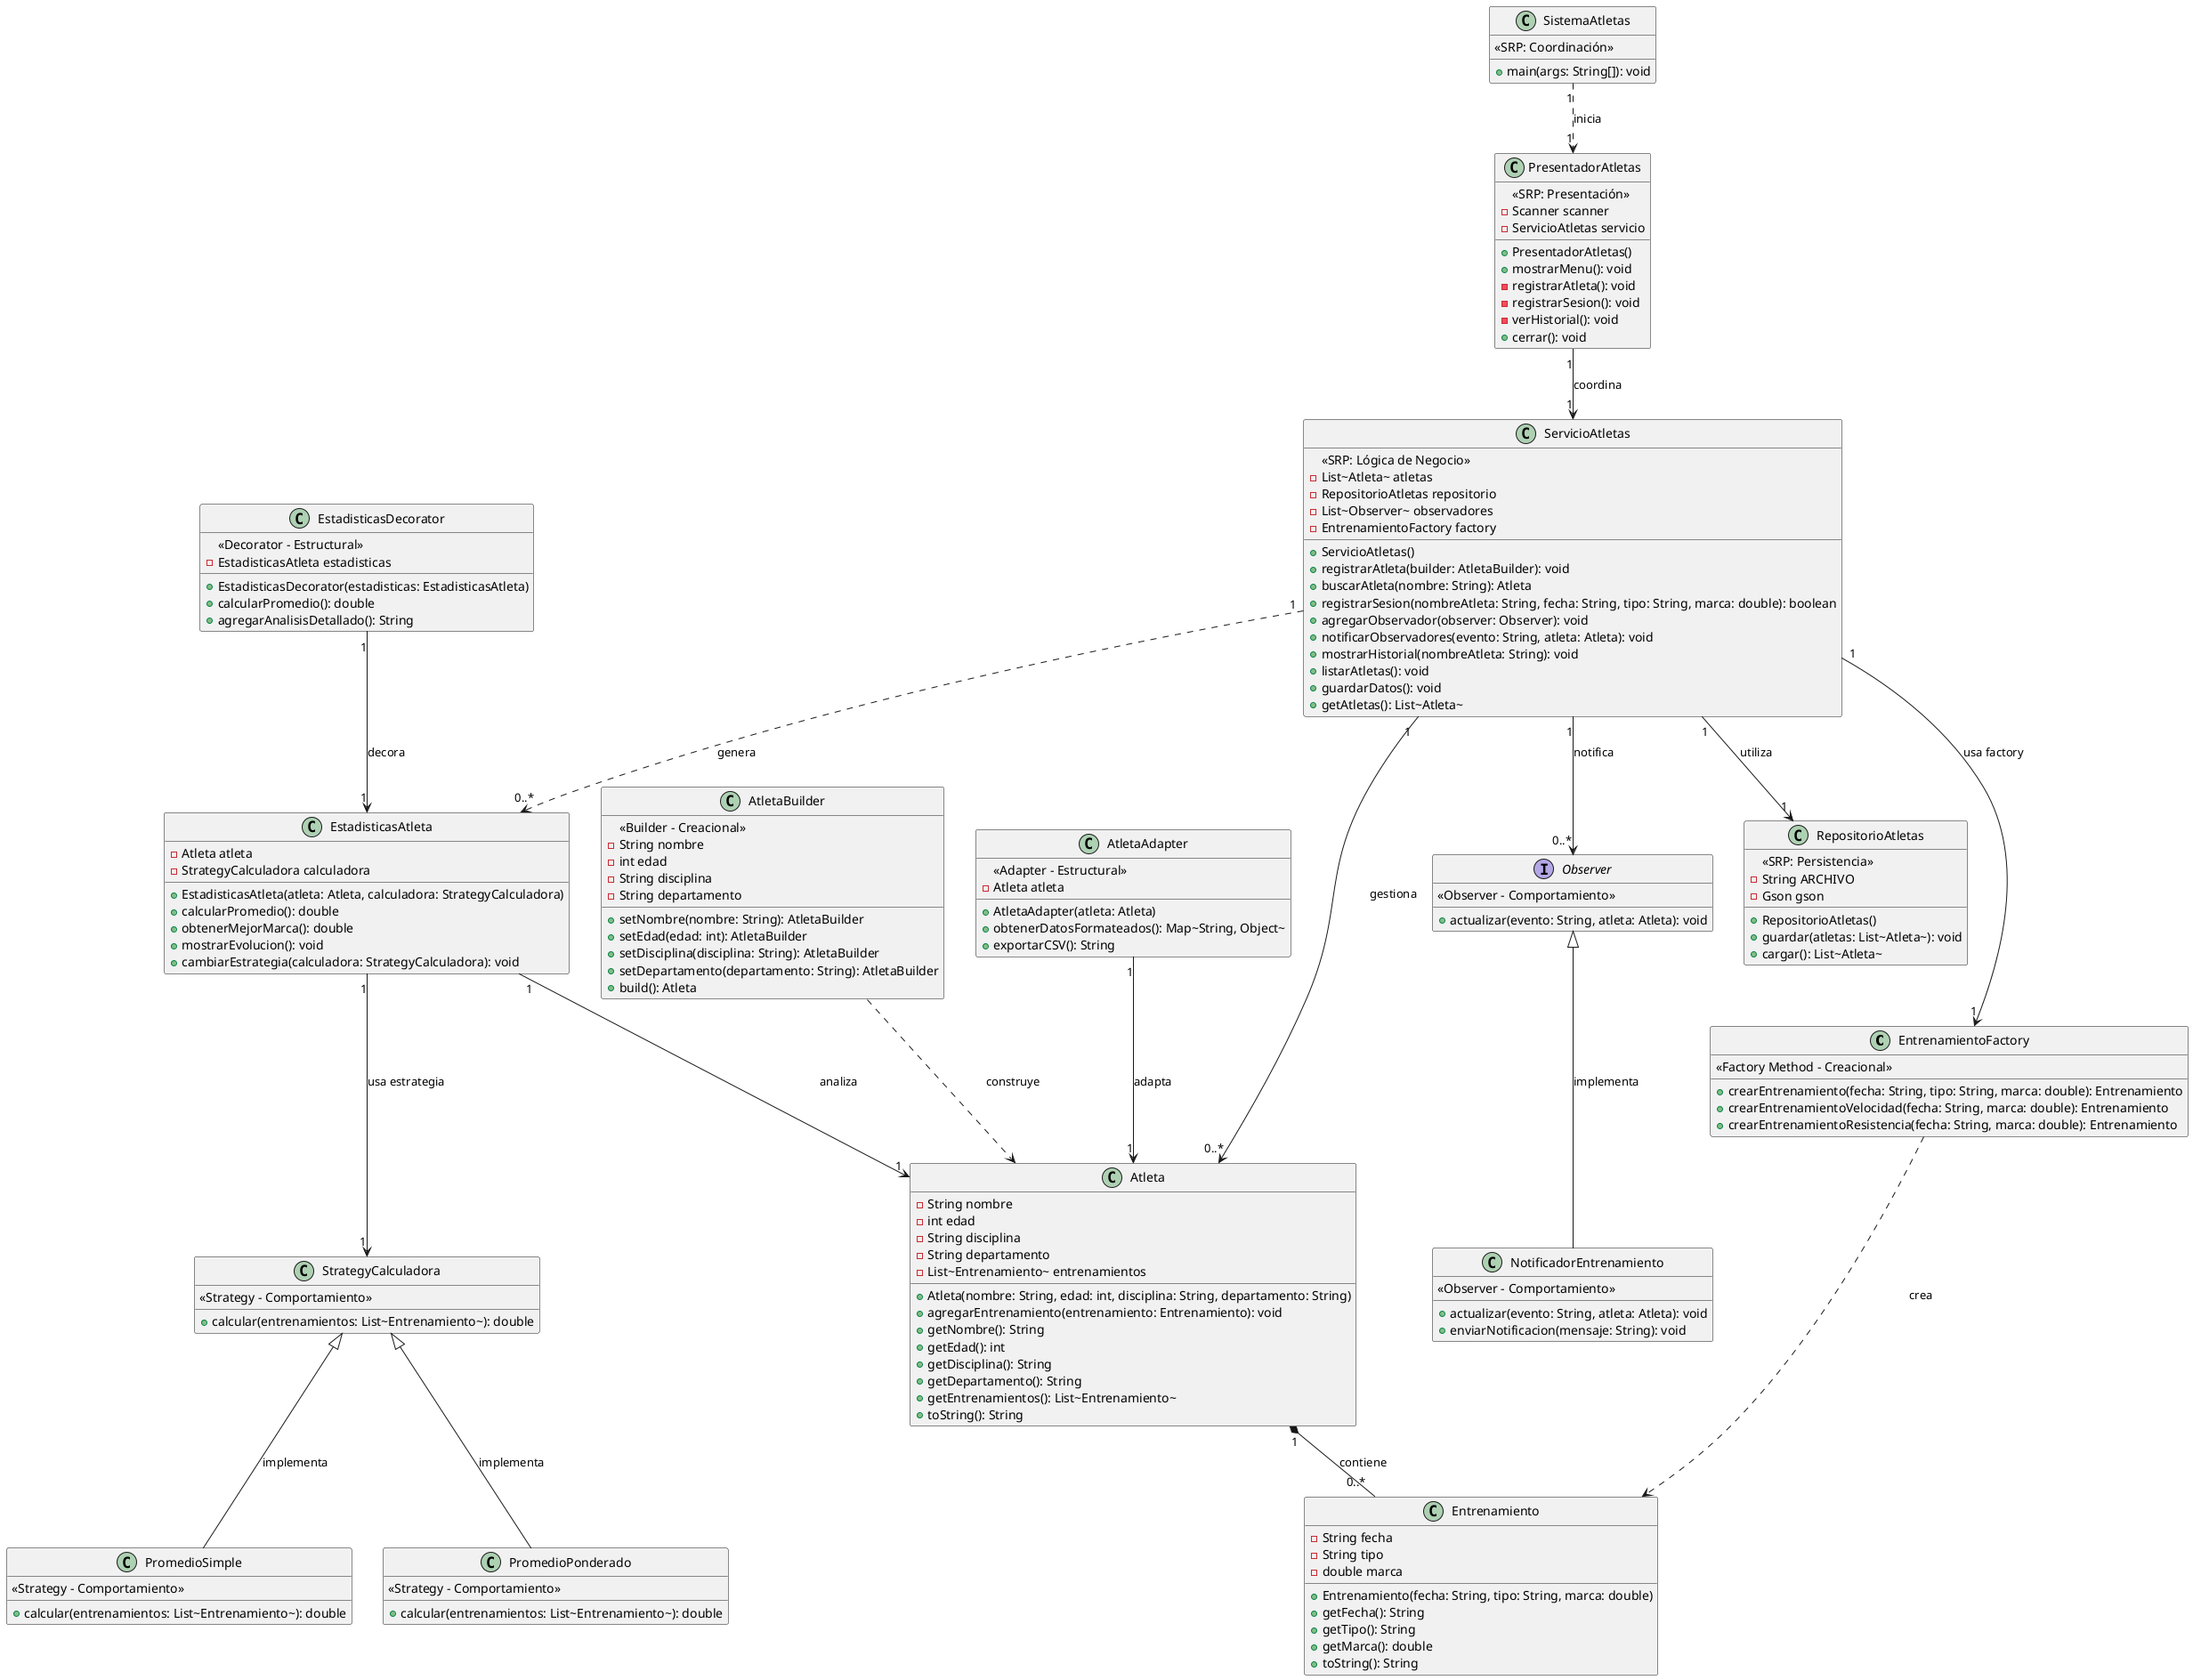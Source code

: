 @startuml
    ' === PATRONES CREACIONALES ===

    class EntrenamientoFactory {
        <<Factory Method - Creacional>>
        +crearEntrenamiento(fecha: String, tipo: String, marca: double): Entrenamiento
        +crearEntrenamientoVelocidad(fecha: String, marca: double): Entrenamiento
        +crearEntrenamientoResistencia(fecha: String, marca: double): Entrenamiento
    }

    class AtletaBuilder {
        <<Builder - Creacional>>
        -String nombre
        -int edad
        -String disciplina
        -String departamento

        +setNombre(nombre: String): AtletaBuilder
        +setEdad(edad: int): AtletaBuilder
        +setDisciplina(disciplina: String): AtletaBuilder
        +setDepartamento(departamento: String): AtletaBuilder
        +build(): Atleta
    }

    ' === CLASES PRINCIPALES ===

    class Entrenamiento {
        -String fecha
        -String tipo
        -double marca

        +Entrenamiento(fecha: String, tipo: String, marca: double)
        +getFecha(): String
        +getTipo(): String
        +getMarca(): double
        +toString(): String
    }

    class Atleta {
        -String nombre
        -int edad
        -String disciplina
        -String departamento
        -List~Entrenamiento~ entrenamientos

        +Atleta(nombre: String, edad: int, disciplina: String, departamento: String)
        +agregarEntrenamiento(entrenamiento: Entrenamiento): void
        +getNombre(): String
        +getEdad(): int
        +getDisciplina(): String
        +getDepartamento(): String
        +getEntrenamientos(): List~Entrenamiento~
        +toString(): String
    }

    ' === PATRONES ESTRUCTURALES ===

    class AtletaAdapter {
        <<Adapter - Estructural>>
        -Atleta atleta

        +AtletaAdapter(atleta: Atleta)
        +obtenerDatosFormateados(): Map~String, Object~
        +exportarCSV(): String
    }

    class EstadisticasDecorator {
        <<Decorator - Estructural>>
        -EstadisticasAtleta estadisticas

        +EstadisticasDecorator(estadisticas: EstadisticasAtleta)
        +calcularPromedio(): double
        +agregarAnalisisDetallado(): String
    }

    ' === PATRONES DE COMPORTAMIENTO ===

    interface Observer {
        <<Observer - Comportamiento>>
        +actualizar(evento: String, atleta: Atleta): void
    }

    class NotificadorEntrenamiento {
        <<Observer - Comportamiento>>
        +actualizar(evento: String, atleta: Atleta): void
        +enviarNotificacion(mensaje: String): void
    }

    class StrategyCalculadora {
        <<Strategy - Comportamiento>>
        +calcular(entrenamientos: List~Entrenamiento~): double
    }

    class PromedioSimple {
        <<Strategy - Comportamiento>>
        +calcular(entrenamientos: List~Entrenamiento~): double
    }

    class PromedioPonderado {
        <<Strategy - Comportamiento>>
        +calcular(entrenamientos: List~Entrenamiento~): double
    }

    ' === CLASES EXISTENTES MODIFICADAS ===

    class EstadisticasAtleta {
        -Atleta atleta
        -StrategyCalculadora calculadora

        +EstadisticasAtleta(atleta: Atleta, calculadora: StrategyCalculadora)
        +calcularPromedio(): double
        +obtenerMejorMarca(): double
        +mostrarEvolucion(): void
        +cambiarEstrategia(calculadora: StrategyCalculadora): void
    }

    class ServicioAtletas {
        <<SRP: Lógica de Negocio>>
        -List~Atleta~ atletas
        -RepositorioAtletas repositorio
        -List~Observer~ observadores
        -EntrenamientoFactory factory

        +ServicioAtletas()
        +registrarAtleta(builder: AtletaBuilder): void
        +buscarAtleta(nombre: String): Atleta
        +registrarSesion(nombreAtleta: String, fecha: String, tipo: String, marca: double): boolean
        +agregarObservador(observer: Observer): void
        +notificarObservadores(evento: String, atleta: Atleta): void
        +mostrarHistorial(nombreAtleta: String): void
        +listarAtletas(): void
        +guardarDatos(): void
        +getAtletas(): List~Atleta~
    }

    class RepositorioAtletas {
        <<SRP: Persistencia>>
        -String ARCHIVO
        -Gson gson

        +RepositorioAtletas()
        +guardar(atletas: List~Atleta~): void
        +cargar(): List~Atleta~
    }

    class PresentadorAtletas {
        <<SRP: Presentación>>
        -Scanner scanner
        -ServicioAtletas servicio

        +PresentadorAtletas()
        +mostrarMenu(): void
        -registrarAtleta(): void
        -registrarSesion(): void
        -verHistorial(): void
        +cerrar(): void
    }

    class SistemaAtletas {
        <<SRP: Coordinación>>
        +main(args: String[]): void
    }

    ' === RELACIONES ===

    ' Creacionales
    EntrenamientoFactory ..> Entrenamiento : "crea"
    AtletaBuilder ..> Atleta : "construye"

    ' Estructurales
    AtletaAdapter "1" --> "1" Atleta : "adapta"
    EstadisticasDecorator "1" --> "1" EstadisticasAtleta : "decora"

    ' Comportamiento
    Observer <|-- NotificadorEntrenamiento : "implementa"
    StrategyCalculadora <|-- PromedioSimple : "implementa"
    StrategyCalculadora <|-- PromedioPonderado : "implementa"

    ' Relaciones principales
    Atleta "1" *-- "0..*" Entrenamiento : "contiene"
    EstadisticasAtleta "1" --> "1" Atleta : "analiza"
    EstadisticasAtleta "1" --> "1" StrategyCalculadora : "usa estrategia"

    ServicioAtletas "1" --> "1" RepositorioAtletas : "utiliza"
    ServicioAtletas "1" --> "0..*" Atleta : "gestiona"
    ServicioAtletas "1" --> "1" EntrenamientoFactory : "usa factory"
    ServicioAtletas "1" --> "0..*" Observer : "notifica"
    ServicioAtletas "1" ..> "0..*" EstadisticasAtleta : "genera"

    PresentadorAtletas "1" --> "1" ServicioAtletas : "coordina"
    SistemaAtletas "1" ..> "1" PresentadorAtletas : "inicia"

@enduml
